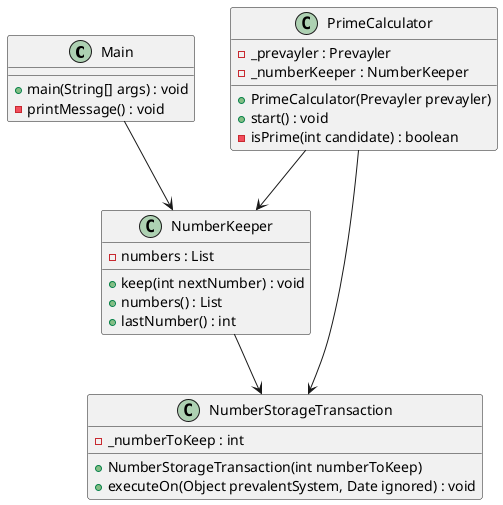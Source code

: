 @startuml

class Main {
    +main(String[] args) : void
    -printMessage() : void
}

class NumberKeeper {
    -numbers : List
    +keep(int nextNumber) : void
    +numbers() : List
    +lastNumber() : int
}

class NumberStorageTransaction {
    -_numberToKeep : int
    +NumberStorageTransaction(int numberToKeep)
    +executeOn(Object prevalentSystem, Date ignored) : void
}

class PrimeCalculator {
    -_prevayler : Prevayler
    -_numberKeeper : NumberKeeper
    +PrimeCalculator(Prevayler prevayler)
    +start() : void
    -isPrime(int candidate) : boolean
}

Main --> NumberKeeper
NumberKeeper --> NumberStorageTransaction
PrimeCalculator --> NumberKeeper
PrimeCalculator --> NumberStorageTransaction

@enduml
